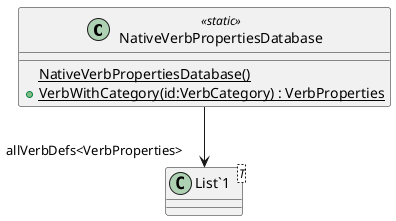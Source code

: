 @startuml
class NativeVerbPropertiesDatabase <<static>> {
    {static} NativeVerbPropertiesDatabase()
    + {static} VerbWithCategory(id:VerbCategory) : VerbProperties
}
class "List`1"<T> {
}
NativeVerbPropertiesDatabase --> "allVerbDefs<VerbProperties>" "List`1"
@enduml

